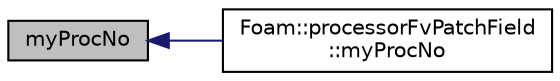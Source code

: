 digraph "myProcNo"
{
  bgcolor="transparent";
  edge [fontname="Helvetica",fontsize="10",labelfontname="Helvetica",labelfontsize="10"];
  node [fontname="Helvetica",fontsize="10",shape=record];
  rankdir="LR";
  Node187 [label="myProcNo",height=0.2,width=0.4,color="black", fillcolor="grey75", style="filled", fontcolor="black"];
  Node187 -> Node188 [dir="back",color="midnightblue",fontsize="10",style="solid",fontname="Helvetica"];
  Node188 [label="Foam::processorFvPatchField\l::myProcNo",height=0.2,width=0.4,color="black",URL="$a22833.html#a6fd91c64da3102cc34122ec5a9c4a400",tooltip="Return processor number. "];
}

